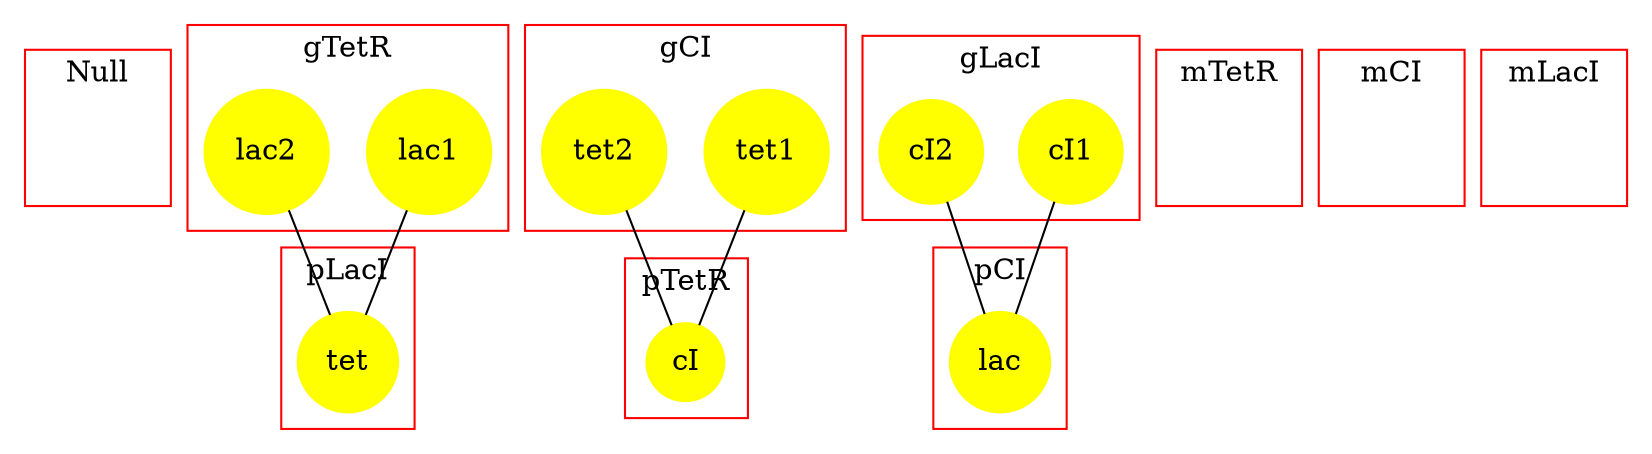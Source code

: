 #This file has been computed by KaSa: a Static Analyzer for Kappa (Kappa Static Analyzer (DomainBased-3083-g1567d7b-dirty))
#Download sources/binaries at https://github.com/Kappa-Dev/KaSim
#
#Analysis launched at 2017/05/17 16:39:26 (GMT+2) on wf102.di.ens.fr
#Command line is: KaSa Repressilator_td.ka
#
#This file contains the description of the contact map in dot.
#Please use graphviz (http://www.graphviz.org) or OmniGraffle to export it to a PDF
#
graph G{ 
subgraph cluster0 {
   0.0 [shape = plaintext label = ""]
label =  "Null";  shape = rectangle; color = red
} ; 
subgraph cluster1 {
   1.0 [style = filled label = "lac1" shape =circle color = yellow size = "5"]
   1.1 [style = filled label = "lac2" shape =circle color = yellow size = "5"]
label =  "gTetR";  shape = rectangle; color = red
} ; 
subgraph cluster2 {
   2.0 [style = filled label = "tet" shape =circle color = yellow size = "5"]
label =  "pLacI";  shape = rectangle; color = red
} ; 
subgraph cluster3 {
   3.0 [style = filled label = "tet1" shape =circle color = yellow size = "5"]
   3.1 [style = filled label = "tet2" shape =circle color = yellow size = "5"]
label =  "gCI";  shape = rectangle; color = red
} ; 
subgraph cluster4 {
   4.0 [style = filled label = "cI" shape =circle color = yellow size = "5"]
label =  "pTetR";  shape = rectangle; color = red
} ; 
subgraph cluster5 {
   5.0 [style = filled label = "cI1" shape =circle color = yellow size = "5"]
   5.1 [style = filled label = "cI2" shape =circle color = yellow size = "5"]
label =  "gLacI";  shape = rectangle; color = red
} ; 
subgraph cluster6 {
   6.0 [style = filled label = "lac" shape =circle color = yellow size = "5"]
label =  "pCI";  shape = rectangle; color = red
} ; 
subgraph cluster7 {
   7.0 [shape = plaintext label = ""]
label =  "mTetR";  shape = rectangle; color = red
} ; 
subgraph cluster8 {
   8.0 [shape = plaintext label = ""]
label =  "mCI";  shape = rectangle; color = red
} ; 
subgraph cluster9 {
   9.0 [shape = plaintext label = ""]
label =  "mLacI";  shape = rectangle; color = red
} ; 
1.0 -- 2.0
1.1 -- 2.0
3.0 -- 4.0
3.1 -- 4.0
5.0 -- 6.0
5.1 -- 6.0
}
